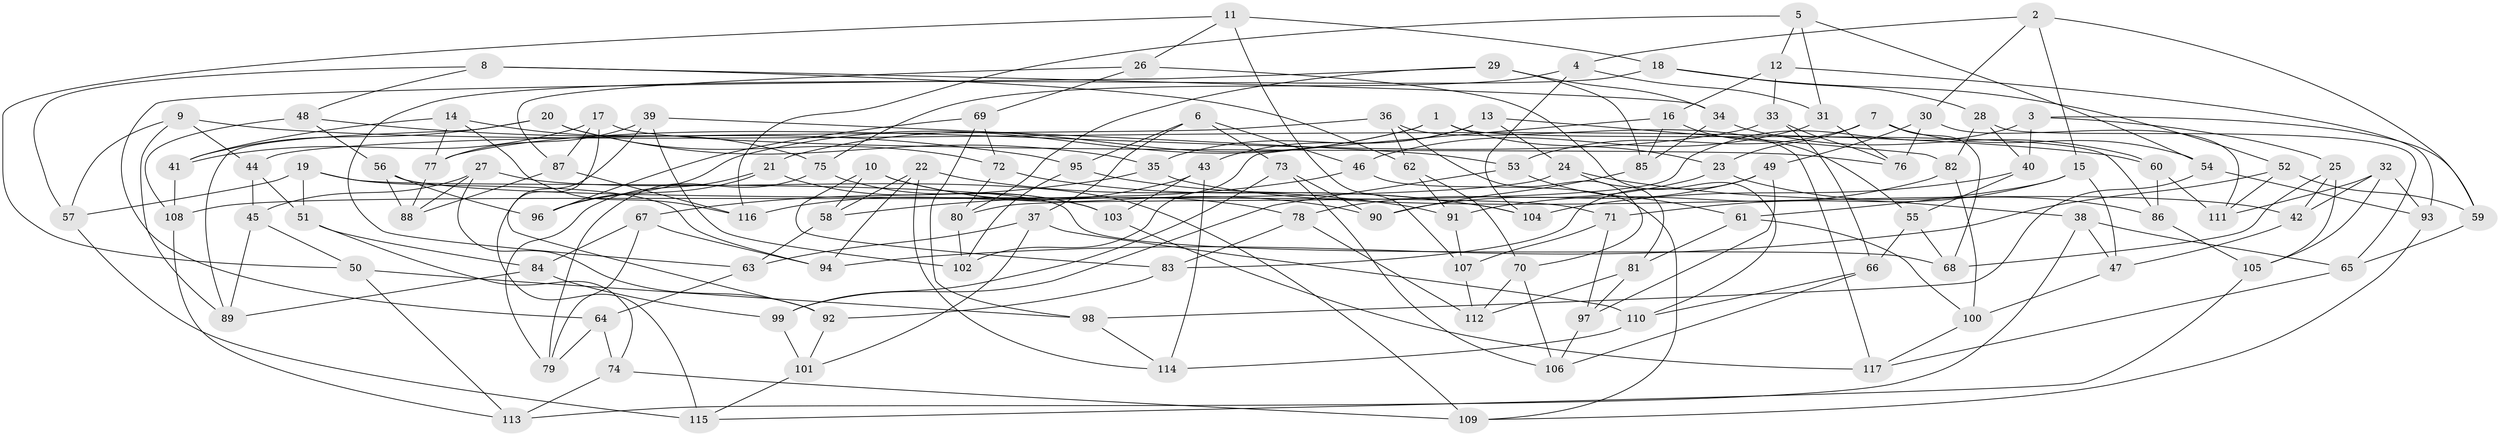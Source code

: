 // Generated by graph-tools (version 1.1) at 2025/11/02/27/25 16:11:46]
// undirected, 117 vertices, 234 edges
graph export_dot {
graph [start="1"]
  node [color=gray90,style=filled];
  1;
  2;
  3;
  4;
  5;
  6;
  7;
  8;
  9;
  10;
  11;
  12;
  13;
  14;
  15;
  16;
  17;
  18;
  19;
  20;
  21;
  22;
  23;
  24;
  25;
  26;
  27;
  28;
  29;
  30;
  31;
  32;
  33;
  34;
  35;
  36;
  37;
  38;
  39;
  40;
  41;
  42;
  43;
  44;
  45;
  46;
  47;
  48;
  49;
  50;
  51;
  52;
  53;
  54;
  55;
  56;
  57;
  58;
  59;
  60;
  61;
  62;
  63;
  64;
  65;
  66;
  67;
  68;
  69;
  70;
  71;
  72;
  73;
  74;
  75;
  76;
  77;
  78;
  79;
  80;
  81;
  82;
  83;
  84;
  85;
  86;
  87;
  88;
  89;
  90;
  91;
  92;
  93;
  94;
  95;
  96;
  97;
  98;
  99;
  100;
  101;
  102;
  103;
  104;
  105;
  106;
  107;
  108;
  109;
  110;
  111;
  112;
  113;
  114;
  115;
  116;
  117;
  1 -- 96;
  1 -- 23;
  1 -- 21;
  1 -- 86;
  2 -- 15;
  2 -- 4;
  2 -- 59;
  2 -- 30;
  3 -- 40;
  3 -- 59;
  3 -- 80;
  3 -- 25;
  4 -- 75;
  4 -- 31;
  4 -- 104;
  5 -- 116;
  5 -- 31;
  5 -- 54;
  5 -- 12;
  6 -- 46;
  6 -- 37;
  6 -- 73;
  6 -- 95;
  7 -- 54;
  7 -- 68;
  7 -- 53;
  7 -- 23;
  8 -- 62;
  8 -- 48;
  8 -- 34;
  8 -- 57;
  9 -- 57;
  9 -- 60;
  9 -- 89;
  9 -- 44;
  10 -- 78;
  10 -- 58;
  10 -- 83;
  10 -- 90;
  11 -- 18;
  11 -- 50;
  11 -- 107;
  11 -- 26;
  12 -- 93;
  12 -- 16;
  12 -- 33;
  13 -- 24;
  13 -- 43;
  13 -- 82;
  13 -- 35;
  14 -- 75;
  14 -- 77;
  14 -- 116;
  14 -- 41;
  15 -- 61;
  15 -- 71;
  15 -- 47;
  16 -- 85;
  16 -- 55;
  16 -- 102;
  17 -- 87;
  17 -- 41;
  17 -- 76;
  17 -- 92;
  18 -- 52;
  18 -- 28;
  18 -- 63;
  19 -- 94;
  19 -- 51;
  19 -- 68;
  19 -- 57;
  20 -- 89;
  20 -- 72;
  20 -- 35;
  20 -- 41;
  21 -- 79;
  21 -- 96;
  21 -- 103;
  22 -- 114;
  22 -- 94;
  22 -- 58;
  22 -- 91;
  23 -- 78;
  23 -- 86;
  24 -- 38;
  24 -- 81;
  24 -- 108;
  25 -- 105;
  25 -- 68;
  25 -- 42;
  26 -- 87;
  26 -- 69;
  26 -- 110;
  27 -- 92;
  27 -- 109;
  27 -- 45;
  27 -- 88;
  28 -- 82;
  28 -- 65;
  28 -- 40;
  29 -- 85;
  29 -- 80;
  29 -- 34;
  29 -- 64;
  30 -- 76;
  30 -- 111;
  30 -- 49;
  31 -- 76;
  31 -- 46;
  32 -- 111;
  32 -- 42;
  32 -- 105;
  32 -- 93;
  33 -- 77;
  33 -- 66;
  33 -- 76;
  34 -- 60;
  34 -- 85;
  35 -- 67;
  35 -- 42;
  36 -- 62;
  36 -- 44;
  36 -- 117;
  36 -- 70;
  37 -- 63;
  37 -- 110;
  37 -- 101;
  38 -- 113;
  38 -- 65;
  38 -- 47;
  39 -- 115;
  39 -- 77;
  39 -- 53;
  39 -- 102;
  40 -- 104;
  40 -- 55;
  41 -- 108;
  42 -- 47;
  43 -- 114;
  43 -- 103;
  43 -- 116;
  44 -- 45;
  44 -- 51;
  45 -- 50;
  45 -- 89;
  46 -- 109;
  46 -- 58;
  47 -- 100;
  48 -- 108;
  48 -- 56;
  48 -- 95;
  49 -- 90;
  49 -- 83;
  49 -- 97;
  50 -- 98;
  50 -- 113;
  51 -- 84;
  51 -- 74;
  52 -- 111;
  52 -- 94;
  52 -- 59;
  53 -- 99;
  53 -- 61;
  54 -- 93;
  54 -- 98;
  55 -- 66;
  55 -- 68;
  56 -- 88;
  56 -- 96;
  56 -- 71;
  57 -- 115;
  58 -- 63;
  59 -- 65;
  60 -- 111;
  60 -- 86;
  61 -- 100;
  61 -- 81;
  62 -- 70;
  62 -- 91;
  63 -- 64;
  64 -- 74;
  64 -- 79;
  65 -- 117;
  66 -- 110;
  66 -- 106;
  67 -- 94;
  67 -- 79;
  67 -- 84;
  69 -- 96;
  69 -- 98;
  69 -- 72;
  70 -- 106;
  70 -- 112;
  71 -- 107;
  71 -- 97;
  72 -- 80;
  72 -- 104;
  73 -- 106;
  73 -- 99;
  73 -- 90;
  74 -- 109;
  74 -- 113;
  75 -- 103;
  75 -- 79;
  77 -- 88;
  78 -- 112;
  78 -- 83;
  80 -- 102;
  81 -- 112;
  81 -- 97;
  82 -- 91;
  82 -- 100;
  83 -- 92;
  84 -- 99;
  84 -- 89;
  85 -- 90;
  86 -- 105;
  87 -- 88;
  87 -- 116;
  91 -- 107;
  92 -- 101;
  93 -- 109;
  95 -- 104;
  95 -- 102;
  97 -- 106;
  98 -- 114;
  99 -- 101;
  100 -- 117;
  101 -- 115;
  103 -- 117;
  105 -- 115;
  107 -- 112;
  108 -- 113;
  110 -- 114;
}
